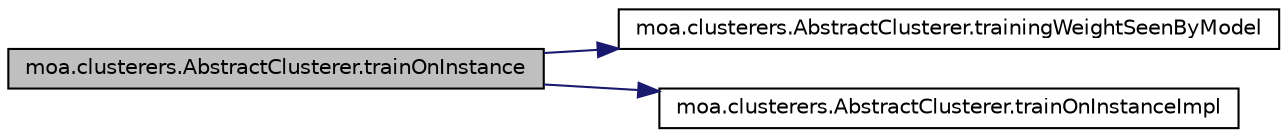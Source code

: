 digraph G
{
  edge [fontname="Helvetica",fontsize="10",labelfontname="Helvetica",labelfontsize="10"];
  node [fontname="Helvetica",fontsize="10",shape=record];
  rankdir=LR;
  Node1 [label="moa.clusterers.AbstractClusterer.trainOnInstance",height=0.2,width=0.4,color="black", fillcolor="grey75", style="filled" fontcolor="black"];
  Node1 -> Node2 [color="midnightblue",fontsize="10",style="solid",fontname="Helvetica"];
  Node2 [label="moa.clusterers.AbstractClusterer.trainingWeightSeenByModel",height=0.2,width=0.4,color="black", fillcolor="white", style="filled",URL="$classmoa_1_1clusterers_1_1AbstractClusterer.html#aa00a89e5c7f7c9a8821a5c0bc16b3b5f"];
  Node1 -> Node3 [color="midnightblue",fontsize="10",style="solid",fontname="Helvetica"];
  Node3 [label="moa.clusterers.AbstractClusterer.trainOnInstanceImpl",height=0.2,width=0.4,color="black", fillcolor="white", style="filled",URL="$classmoa_1_1clusterers_1_1AbstractClusterer.html#aa430ff0355e2407231b5a1113733bba7"];
}
